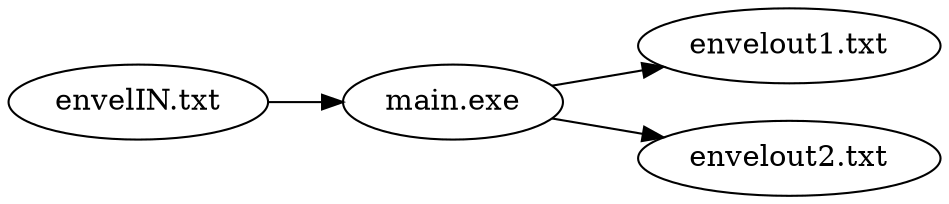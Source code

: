 digraph orig{rankdir=LR;
    "envelIN.txt" -> "main.exe";
    "main.exe" -> {"envelout1.txt" , "envelout2.txt"};
}

